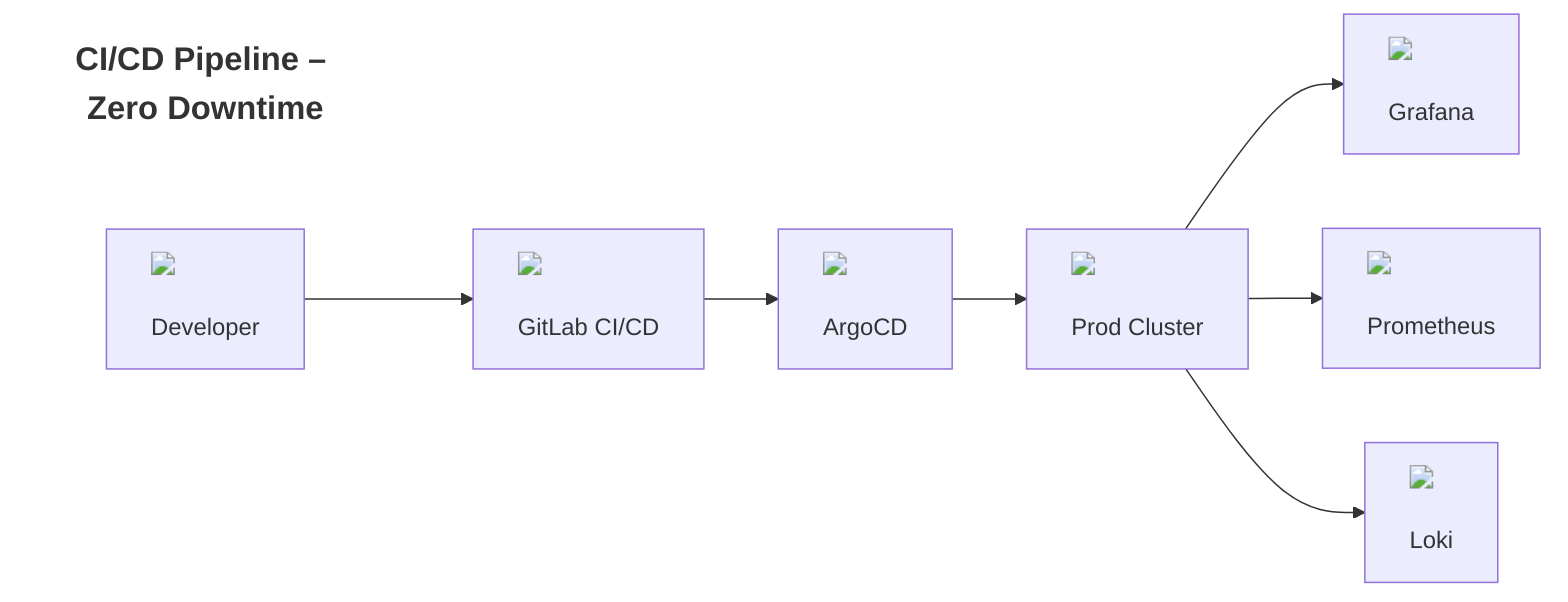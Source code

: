 flowchart LR
    classDef header fill:none,stroke:none,font-size:22px,font-weight:bold,text-align:center
    daas["CI/CD Pipeline – Zero Downtime"]:::header

    dev["<img src='https://api.iconify.design/fa6-solid/user.svg' width='34'><br/>Developer"]
    gitlab["<img src='https://api.iconify.design/logos/gitlab.svg' width='40'><br/>GitLab&nbsp;CI/CD"]
    argo["<img src='https://api.iconify.design/logos/argocd-icon.svg' width='40'><br/>ArgoCD"]
    k8s["<img src='https://api.iconify.design/logos/kubernetes.svg' width='40'><br/>Prod&nbsp;Cluster"]
    graf["<img src='https://api.iconify.design/logos/grafana.svg' width='38'><br/>Grafana"]
    prom["<img src='https://api.iconify.design/logos/prometheus.svg' width='38'><br/>Prometheus"]
    loki["<img src='https://api.iconify.design/logos/loki.svg' width='38'><br/>Loki"]

    dev --> gitlab --> argo --> k8s
    k8s --> graf
    k8s --> prom
    k8s --> loki